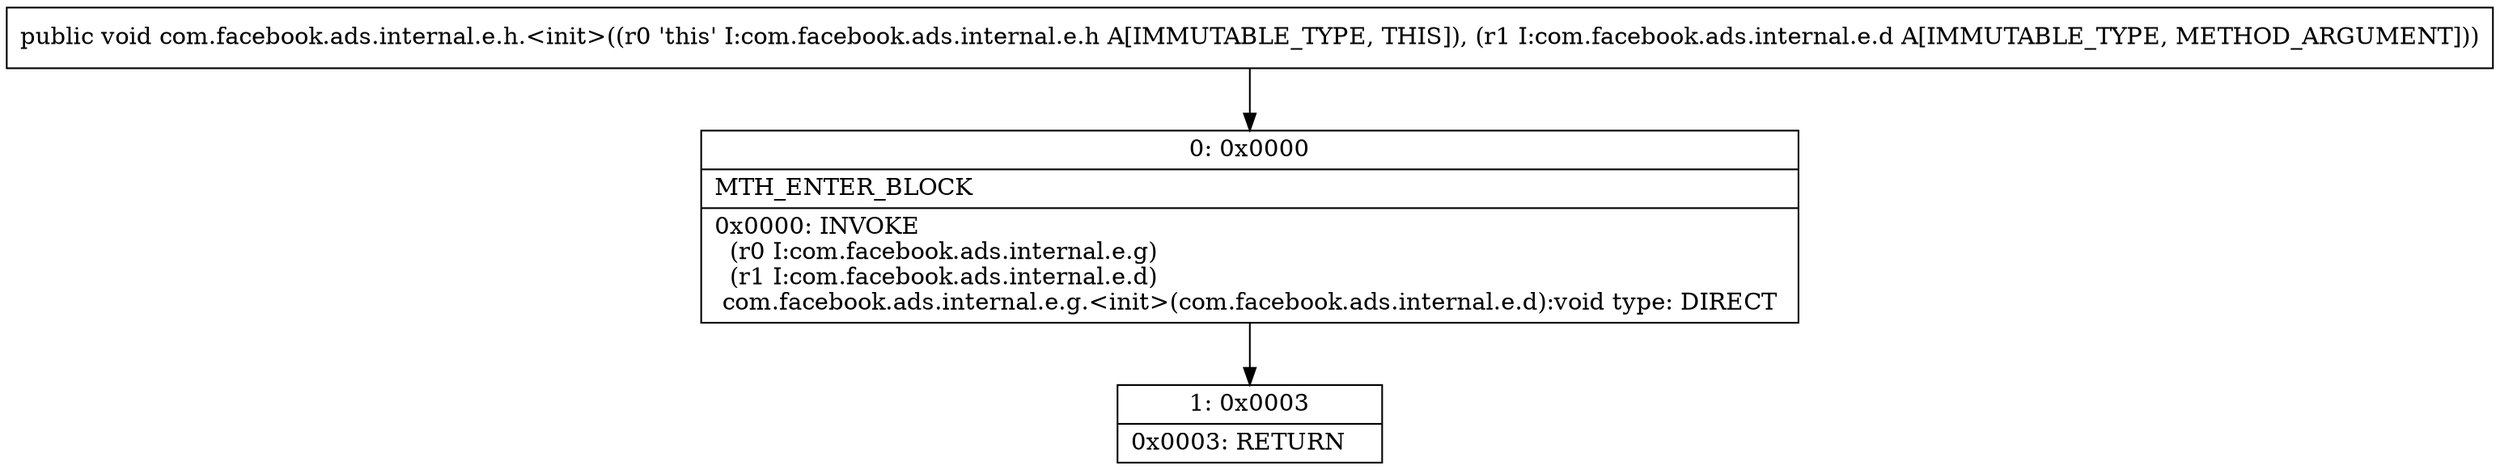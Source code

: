 digraph "CFG forcom.facebook.ads.internal.e.h.\<init\>(Lcom\/facebook\/ads\/internal\/e\/d;)V" {
Node_0 [shape=record,label="{0\:\ 0x0000|MTH_ENTER_BLOCK\l|0x0000: INVOKE  \l  (r0 I:com.facebook.ads.internal.e.g)\l  (r1 I:com.facebook.ads.internal.e.d)\l com.facebook.ads.internal.e.g.\<init\>(com.facebook.ads.internal.e.d):void type: DIRECT \l}"];
Node_1 [shape=record,label="{1\:\ 0x0003|0x0003: RETURN   \l}"];
MethodNode[shape=record,label="{public void com.facebook.ads.internal.e.h.\<init\>((r0 'this' I:com.facebook.ads.internal.e.h A[IMMUTABLE_TYPE, THIS]), (r1 I:com.facebook.ads.internal.e.d A[IMMUTABLE_TYPE, METHOD_ARGUMENT])) }"];
MethodNode -> Node_0;
Node_0 -> Node_1;
}

